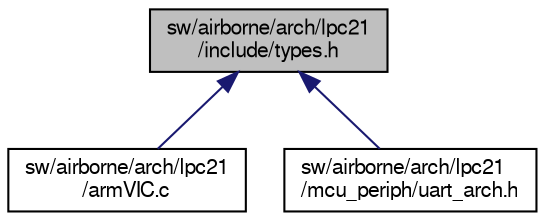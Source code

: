 digraph "sw/airborne/arch/lpc21/include/types.h"
{
  edge [fontname="FreeSans",fontsize="10",labelfontname="FreeSans",labelfontsize="10"];
  node [fontname="FreeSans",fontsize="10",shape=record];
  Node1 [label="sw/airborne/arch/lpc21\l/include/types.h",height=0.2,width=0.4,color="black", fillcolor="grey75", style="filled", fontcolor="black"];
  Node1 -> Node2 [dir="back",color="midnightblue",fontsize="10",style="solid",fontname="FreeSans"];
  Node2 [label="sw/airborne/arch/lpc21\l/armVIC.c",height=0.2,width=0.4,color="black", fillcolor="white", style="filled",URL="$armVIC_8c.html"];
  Node1 -> Node3 [dir="back",color="midnightblue",fontsize="10",style="solid",fontname="FreeSans"];
  Node3 [label="sw/airborne/arch/lpc21\l/mcu_periph/uart_arch.h",height=0.2,width=0.4,color="black", fillcolor="white", style="filled",URL="$lpc21_2mcu__periph_2uart__arch_8h.html",tooltip="Handling of UART hardware for lpc21xx. "];
}

